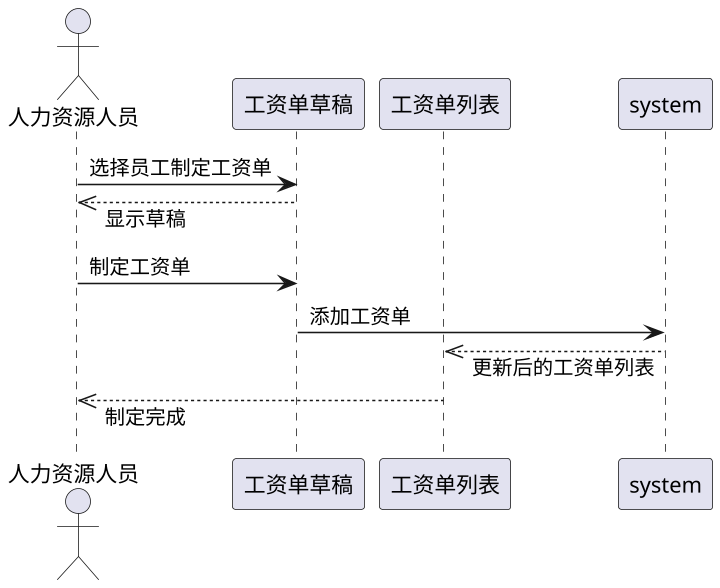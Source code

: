 @startuml
skinparam dpi 150
actor 人力资源人员
participant 工资单草稿
participant 工资单列表
participant system
skinparam responseMessageBelowArrow true
人力资源人员 -> 工资单草稿: 选择员工制定工资单
人力资源人员 <<-- 工资单草稿: 显示草稿
人力资源人员 -> 工资单草稿: 制定工资单
工资单草稿 -> system: 添加工资单
工资单列表 <<-- system: 更新后的工资单列表
人力资源人员 <<-- 工资单列表: 制定完成
@enduml